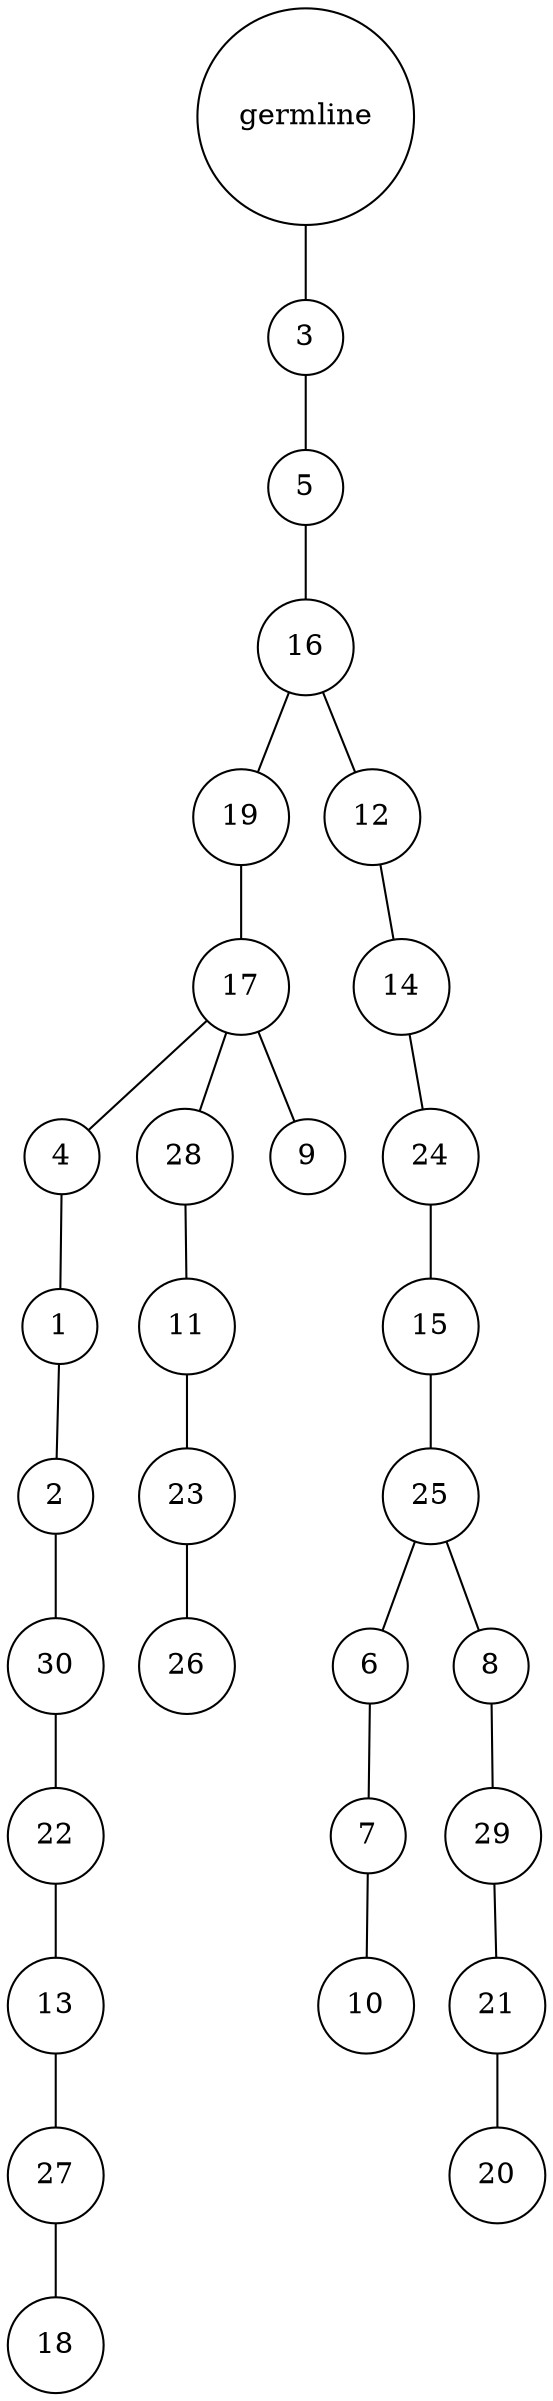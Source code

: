graph {
	rankdir=UD;
	splines=line;
	node [shape=circle]
	"0x7f99301d44f0" [label="germline"];
	"0x7f99301d4520" [label="3"];
	"0x7f99301d44f0" -- "0x7f99301d4520" ;
	"0x7f99301d4550" [label="5"];
	"0x7f99301d4520" -- "0x7f99301d4550" ;
	"0x7f99301d4580" [label="16"];
	"0x7f99301d4550" -- "0x7f99301d4580" ;
	"0x7f99301d45b0" [label="19"];
	"0x7f99301d4580" -- "0x7f99301d45b0" ;
	"0x7f99301d45e0" [label="17"];
	"0x7f99301d45b0" -- "0x7f99301d45e0" ;
	"0x7f99301d4610" [label="4"];
	"0x7f99301d45e0" -- "0x7f99301d4610" ;
	"0x7f99301d4640" [label="1"];
	"0x7f99301d4610" -- "0x7f99301d4640" ;
	"0x7f99301d4670" [label="2"];
	"0x7f99301d4640" -- "0x7f99301d4670" ;
	"0x7f99301d46a0" [label="30"];
	"0x7f99301d4670" -- "0x7f99301d46a0" ;
	"0x7f99301d46d0" [label="22"];
	"0x7f99301d46a0" -- "0x7f99301d46d0" ;
	"0x7f99301d4700" [label="13"];
	"0x7f99301d46d0" -- "0x7f99301d4700" ;
	"0x7f99301d4730" [label="27"];
	"0x7f99301d4700" -- "0x7f99301d4730" ;
	"0x7f99301d4760" [label="18"];
	"0x7f99301d4730" -- "0x7f99301d4760" ;
	"0x7f99301d4790" [label="28"];
	"0x7f99301d45e0" -- "0x7f99301d4790" ;
	"0x7f99301d47c0" [label="11"];
	"0x7f99301d4790" -- "0x7f99301d47c0" ;
	"0x7f99301d47f0" [label="23"];
	"0x7f99301d47c0" -- "0x7f99301d47f0" ;
	"0x7f99301d4820" [label="26"];
	"0x7f99301d47f0" -- "0x7f99301d4820" ;
	"0x7f99301d4850" [label="9"];
	"0x7f99301d45e0" -- "0x7f99301d4850" ;
	"0x7f99301d4880" [label="12"];
	"0x7f99301d4580" -- "0x7f99301d4880" ;
	"0x7f99301d48b0" [label="14"];
	"0x7f99301d4880" -- "0x7f99301d48b0" ;
	"0x7f99301d48e0" [label="24"];
	"0x7f99301d48b0" -- "0x7f99301d48e0" ;
	"0x7f99301d4910" [label="15"];
	"0x7f99301d48e0" -- "0x7f99301d4910" ;
	"0x7f99301d4940" [label="25"];
	"0x7f99301d4910" -- "0x7f99301d4940" ;
	"0x7f99301d4970" [label="6"];
	"0x7f99301d4940" -- "0x7f99301d4970" ;
	"0x7f99301d49a0" [label="7"];
	"0x7f99301d4970" -- "0x7f99301d49a0" ;
	"0x7f99301d49d0" [label="10"];
	"0x7f99301d49a0" -- "0x7f99301d49d0" ;
	"0x7f99301d4a00" [label="8"];
	"0x7f99301d4940" -- "0x7f99301d4a00" ;
	"0x7f99301d4a30" [label="29"];
	"0x7f99301d4a00" -- "0x7f99301d4a30" ;
	"0x7f99301d4a60" [label="21"];
	"0x7f99301d4a30" -- "0x7f99301d4a60" ;
	"0x7f99301d4a90" [label="20"];
	"0x7f99301d4a60" -- "0x7f99301d4a90" ;
}
